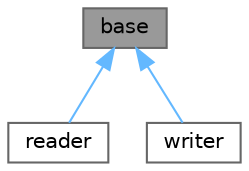 digraph "base"
{
 // LATEX_PDF_SIZE
  bgcolor="transparent";
  edge [fontname=Helvetica,fontsize=10,labelfontname=Helvetica,labelfontsize=10];
  node [fontname=Helvetica,fontsize=10,shape=box,height=0.2,width=0.4];
  Node1 [id="Node000001",label="base",height=0.2,width=0.4,color="gray40", fillcolor="grey60", style="filled", fontcolor="black",tooltip="Base functionality common to reader and writer classes."];
  Node1 -> Node2 [id="edge1_Node000001_Node000002",dir="back",color="steelblue1",style="solid",tooltip=" "];
  Node2 [id="Node000002",label="reader",height=0.2,width=0.4,color="gray40", fillcolor="white", style="filled",URL="$classFoam_1_1ccm_1_1reader.html",tooltip="Reads CCM files as written by PROSTAR/STARCCM."];
  Node1 -> Node3 [id="edge2_Node000001_Node000003",dir="back",color="steelblue1",style="solid",tooltip=" "];
  Node3 [id="Node000003",label="writer",height=0.2,width=0.4,color="gray40", fillcolor="white", style="filled",URL="$classFoam_1_1ccm_1_1writer.html",tooltip="Write OpenFOAM meshes and/or results to CCM format."];
}
